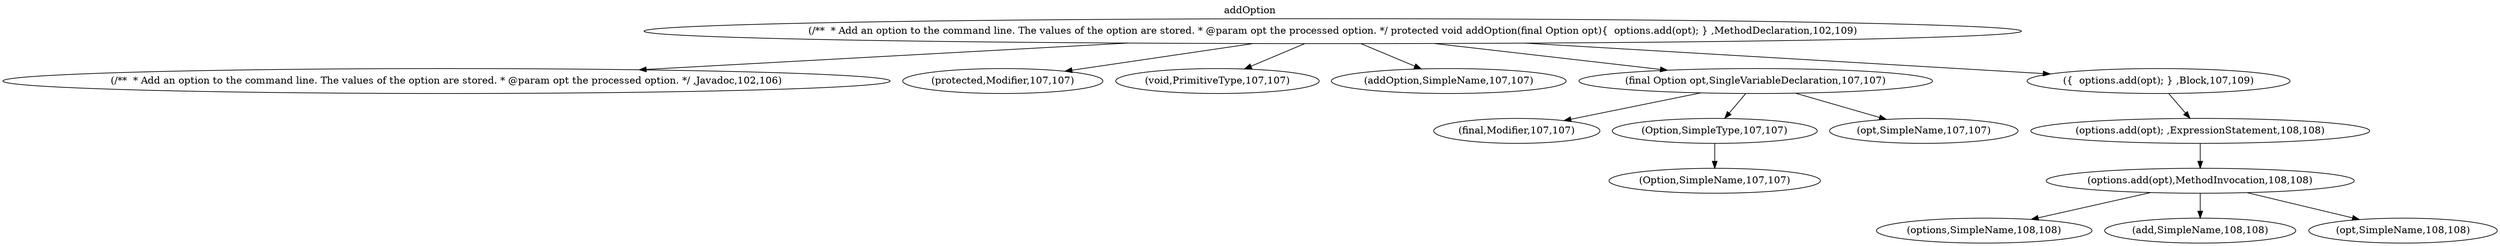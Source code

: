 digraph "DirectedGraph" {
graph [label = "addOption", labelloc=t, concentrate = true];
"1886491834" [ label="(/**  * Add an option to the command line. The values of the option are stored. * @param opt the processed option. */ protected void addOption(final Option opt){  options.add(opt); } ,MethodDeclaration,102,109)" type=31 startLineNumber=102 endLineNumber=109 ]
"294658058" [ label="(/**  * Add an option to the command line. The values of the option are stored. * @param opt the processed option. */ ,Javadoc,102,106)" type=29 startLineNumber=102 endLineNumber=106 ]
"1781493632" [ label="(protected,Modifier,107,107)" type=83 startLineNumber=107 endLineNumber=107 ]
"1169474473" [ label="(void,PrimitiveType,107,107)" type=39 startLineNumber=107 endLineNumber=107 ]
"966544353" [ label="(addOption,SimpleName,107,107)" type=42 startLineNumber=107 endLineNumber=107 ]
"689745064" [ label="(final Option opt,SingleVariableDeclaration,107,107)" type=44 startLineNumber=107 endLineNumber=107 ]
"945722724" [ label="(final,Modifier,107,107)" type=83 startLineNumber=107 endLineNumber=107 ]
"1536471117" [ label="(Option,SimpleType,107,107)" type=43 startLineNumber=107 endLineNumber=107 ]
"9190301" [ label="(Option,SimpleName,107,107)" type=42 startLineNumber=107 endLineNumber=107 ]
"1278852808" [ label="(opt,SimpleName,107,107)" type=42 startLineNumber=107 endLineNumber=107 ]
"63390" [ label="({  options.add(opt); } ,Block,107,109)" type=8 startLineNumber=107 endLineNumber=109 ]
"2129144075" [ label="(options.add(opt); ,ExpressionStatement,108,108)" type=21 startLineNumber=108 endLineNumber=108 ]
"525968792" [ label="(options.add(opt),MethodInvocation,108,108)" type=32 startLineNumber=108 endLineNumber=108 ]
"504858437" [ label="(options,SimpleName,108,108)" type=42 startLineNumber=108 endLineNumber=108 ]
"422330142" [ label="(add,SimpleName,108,108)" type=42 startLineNumber=108 endLineNumber=108 ]
"649329985" [ label="(opt,SimpleName,108,108)" type=42 startLineNumber=108 endLineNumber=108 ]
"1886491834" -> "294658058"
"1886491834" -> "1781493632"
"1886491834" -> "1169474473"
"1886491834" -> "966544353"
"1886491834" -> "689745064"
"689745064" -> "945722724"
"689745064" -> "1536471117"
"1536471117" -> "9190301"
"689745064" -> "1278852808"
"1886491834" -> "63390"
"63390" -> "2129144075"
"2129144075" -> "525968792"
"525968792" -> "504858437"
"525968792" -> "422330142"
"525968792" -> "649329985"
}
